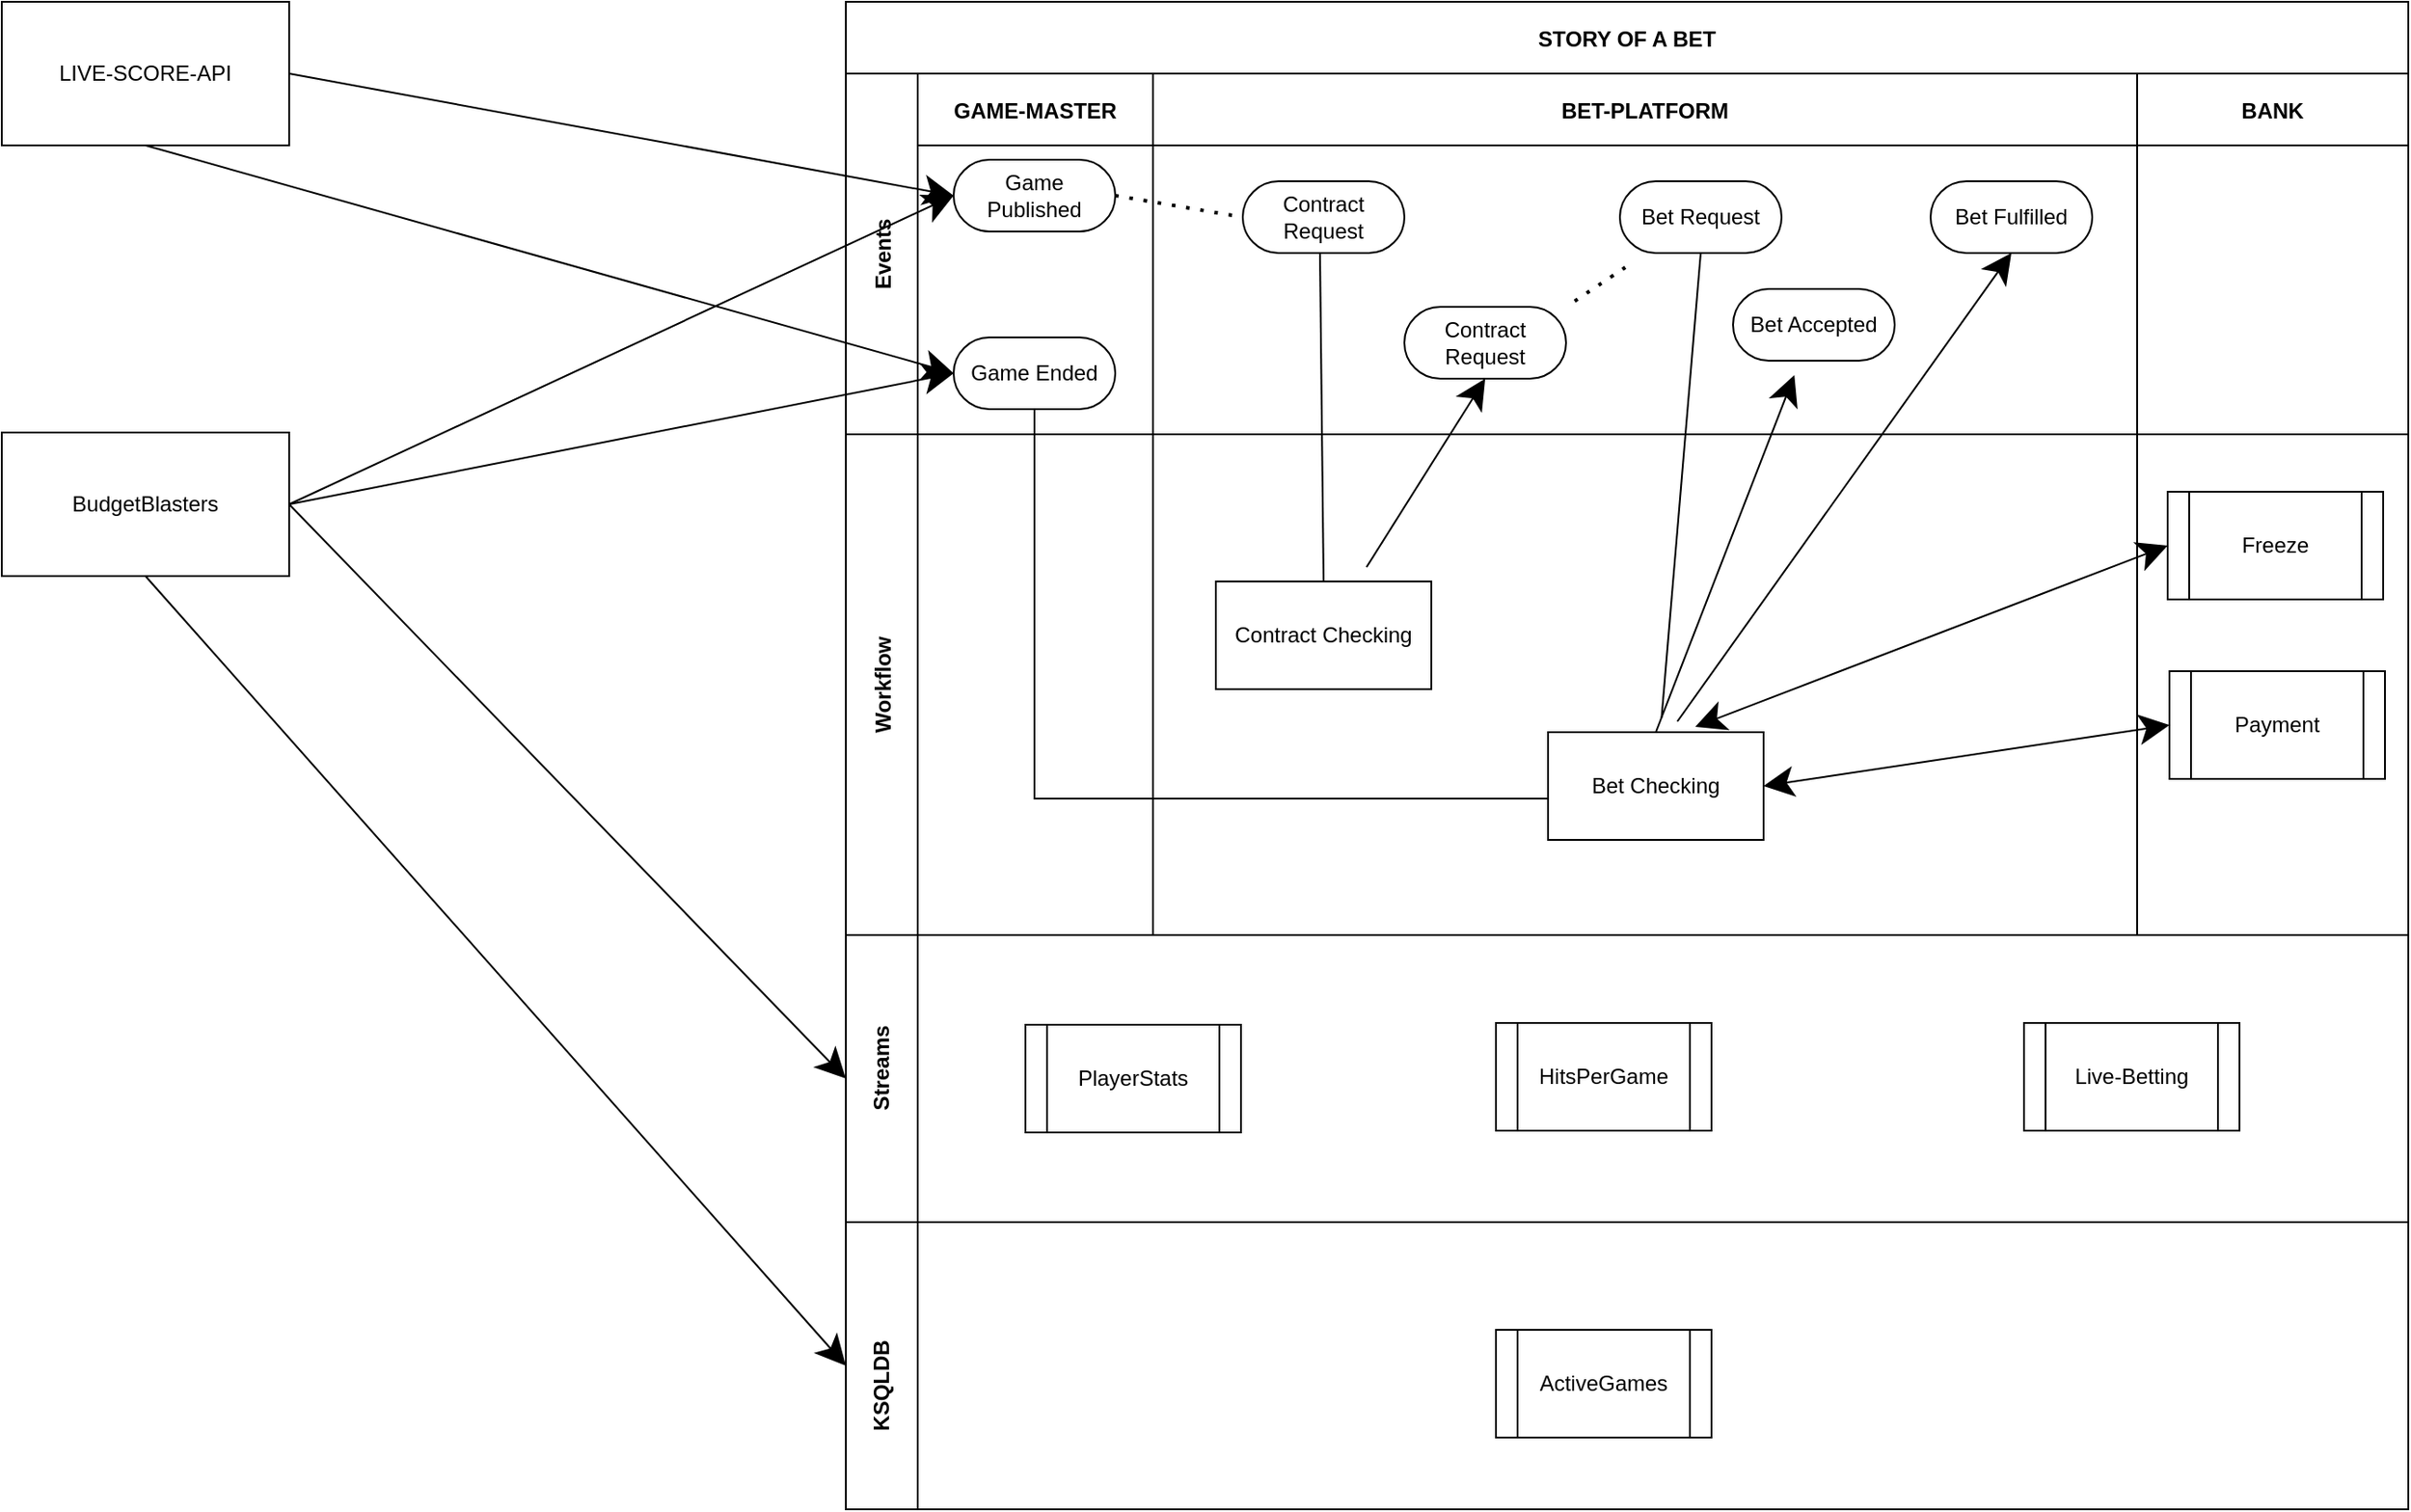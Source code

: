 <mxfile version="20.7.4" type="device"><diagram id="kgpKYQtTHZ0yAKxKKP6v" name="Page-1"><mxGraphModel dx="2219" dy="1156" grid="1" gridSize="10" guides="1" tooltips="1" connect="1" arrows="1" fold="1" page="1" pageScale="1" pageWidth="850" pageHeight="1100" math="0" shadow="0"><root><mxCell id="0"/><mxCell id="1" parent="0"/><mxCell id="L4QZCZcToh9G6PVx46gK-147" value="" style="rounded=0;whiteSpace=wrap;html=1;fillColor=none;" vertex="1" parent="1"><mxGeometry x="550" y="790" width="870" height="160" as="geometry"/></mxCell><mxCell id="3nuBFxr9cyL0pnOWT2aG-1" value="STORY OF A BET" style="shape=table;childLayout=tableLayout;startSize=40;collapsible=0;recursiveResize=0;expand=0;fillColor=none;fontStyle=1" parent="1" vertex="1"><mxGeometry x="550" y="110" width="870" height="520" as="geometry"/></mxCell><mxCell id="3nuBFxr9cyL0pnOWT2aG-3" value="Events" style="shape=tableRow;horizontal=0;swimlaneHead=0;swimlaneBody=0;top=0;left=0;bottom=0;right=0;fillColor=none;points=[[0,0.5],[1,0.5]];portConstraint=eastwest;startSize=40;collapsible=0;recursiveResize=0;expand=0;fontStyle=1;" parent="3nuBFxr9cyL0pnOWT2aG-1" vertex="1"><mxGeometry y="40" width="870" height="201" as="geometry"/></mxCell><mxCell id="3nuBFxr9cyL0pnOWT2aG-4" value="GAME-MASTER" style="swimlane;swimlaneHead=0;swimlaneBody=0;connectable=0;fillColor=none;startSize=40;collapsible=0;recursiveResize=0;expand=0;fontStyle=1;" parent="3nuBFxr9cyL0pnOWT2aG-3" vertex="1"><mxGeometry x="40" width="131" height="201" as="geometry"><mxRectangle width="131" height="201" as="alternateBounds"/></mxGeometry></mxCell><mxCell id="3nuBFxr9cyL0pnOWT2aG-6" value="Game Published" style="rounded=1;whiteSpace=wrap;html=1;arcSize=50;" parent="3nuBFxr9cyL0pnOWT2aG-4" vertex="1"><mxGeometry x="20" y="48" width="90" height="40" as="geometry"/></mxCell><mxCell id="VWkri93BbA92GHGWDnYk-19" value="Game Ended" style="rounded=1;whiteSpace=wrap;html=1;arcSize=50;" parent="3nuBFxr9cyL0pnOWT2aG-4" vertex="1"><mxGeometry x="20" y="147" width="90" height="40" as="geometry"/></mxCell><mxCell id="3nuBFxr9cyL0pnOWT2aG-8" value="BET-PLATFORM" style="swimlane;swimlaneHead=0;swimlaneBody=0;connectable=0;fillColor=none;startSize=40;collapsible=0;recursiveResize=0;expand=0;fontStyle=1;" parent="3nuBFxr9cyL0pnOWT2aG-3" vertex="1"><mxGeometry x="171" width="548" height="201" as="geometry"><mxRectangle width="548" height="201" as="alternateBounds"/></mxGeometry></mxCell><mxCell id="VWkri93BbA92GHGWDnYk-1" value="Contract Request" style="rounded=1;whiteSpace=wrap;html=1;arcSize=50;" parent="3nuBFxr9cyL0pnOWT2aG-8" vertex="1"><mxGeometry x="50" y="60" width="90" height="40" as="geometry"/></mxCell><mxCell id="VWkri93BbA92GHGWDnYk-2" value="Bet Request" style="rounded=1;whiteSpace=wrap;html=1;arcSize=50;" parent="3nuBFxr9cyL0pnOWT2aG-8" vertex="1"><mxGeometry x="260" y="60" width="90" height="40" as="geometry"/></mxCell><mxCell id="VWkri93BbA92GHGWDnYk-7" value="Contract Request" style="rounded=1;whiteSpace=wrap;html=1;arcSize=50;" parent="3nuBFxr9cyL0pnOWT2aG-8" vertex="1"><mxGeometry x="140" y="130" width="90" height="40" as="geometry"/></mxCell><mxCell id="VWkri93BbA92GHGWDnYk-11" value="" style="endArrow=none;dashed=1;html=1;dashPattern=1 3;strokeWidth=2;rounded=0;startSize=14;endSize=14;sourcePerimeterSpacing=8;targetPerimeterSpacing=8;curved=1;entryX=1;entryY=0;entryDx=0;entryDy=0;" parent="3nuBFxr9cyL0pnOWT2aG-8" source="VWkri93BbA92GHGWDnYk-2" target="VWkri93BbA92GHGWDnYk-7" edge="1"><mxGeometry width="50" height="50" relative="1" as="geometry"><mxPoint x="60" y="90" as="sourcePoint"/><mxPoint x="-2" y="90" as="targetPoint"/></mxGeometry></mxCell><mxCell id="VWkri93BbA92GHGWDnYk-17" value="Bet Accepted" style="rounded=1;whiteSpace=wrap;html=1;arcSize=50;" parent="3nuBFxr9cyL0pnOWT2aG-8" vertex="1"><mxGeometry x="323" y="120" width="90" height="40" as="geometry"/></mxCell><mxCell id="VWkri93BbA92GHGWDnYk-27" value="Bet Fulfilled" style="rounded=1;whiteSpace=wrap;html=1;arcSize=50;" parent="3nuBFxr9cyL0pnOWT2aG-8" vertex="1"><mxGeometry x="433" y="60" width="90" height="40" as="geometry"/></mxCell><mxCell id="VWkri93BbA92GHGWDnYk-30" value="" style="endArrow=none;html=1;rounded=0;startSize=14;endSize=14;sourcePerimeterSpacing=8;targetPerimeterSpacing=8;curved=1;exitX=0.5;exitY=0;exitDx=0;exitDy=0;" parent="3nuBFxr9cyL0pnOWT2aG-8" source="VWkri93BbA92GHGWDnYk-5" edge="1"><mxGeometry width="50" height="50" relative="1" as="geometry"><mxPoint x="43" y="150" as="sourcePoint"/><mxPoint x="93" y="100" as="targetPoint"/></mxGeometry></mxCell><mxCell id="3nuBFxr9cyL0pnOWT2aG-11" value="BANK" style="swimlane;swimlaneHead=0;swimlaneBody=0;connectable=0;fillColor=none;startSize=40;collapsible=0;recursiveResize=0;expand=0;fontStyle=1;" parent="3nuBFxr9cyL0pnOWT2aG-3" vertex="1"><mxGeometry x="719" width="151" height="201" as="geometry"><mxRectangle width="151" height="201" as="alternateBounds"/></mxGeometry></mxCell><mxCell id="L4QZCZcToh9G6PVx46gK-95" value="" style="endArrow=none;dashed=1;html=1;dashPattern=1 3;strokeWidth=2;rounded=0;startSize=14;endSize=14;sourcePerimeterSpacing=8;targetPerimeterSpacing=8;curved=1;entryX=0;entryY=0.5;entryDx=0;entryDy=0;exitX=1;exitY=0.5;exitDx=0;exitDy=0;" edge="1" parent="3nuBFxr9cyL0pnOWT2aG-3" source="3nuBFxr9cyL0pnOWT2aG-6" target="VWkri93BbA92GHGWDnYk-1"><mxGeometry width="50" height="50" relative="1" as="geometry"><mxPoint x="270" y="370" as="sourcePoint"/><mxPoint x="320" y="320" as="targetPoint"/></mxGeometry></mxCell><mxCell id="3nuBFxr9cyL0pnOWT2aG-15" value="Workflow" style="shape=tableRow;horizontal=0;swimlaneHead=0;swimlaneBody=0;top=0;left=0;bottom=0;right=0;fillColor=none;points=[[0,0.5],[1,0.5]];portConstraint=eastwest;startSize=40;collapsible=0;recursiveResize=0;expand=0;fontStyle=1;" parent="3nuBFxr9cyL0pnOWT2aG-1" vertex="1"><mxGeometry y="241" width="870" height="279" as="geometry"/></mxCell><mxCell id="3nuBFxr9cyL0pnOWT2aG-16" value="" style="swimlane;swimlaneHead=0;swimlaneBody=0;connectable=0;fillColor=none;startSize=0;collapsible=0;recursiveResize=0;expand=0;fontStyle=1;" parent="3nuBFxr9cyL0pnOWT2aG-15" vertex="1"><mxGeometry x="40" width="131" height="279" as="geometry"><mxRectangle width="131" height="279" as="alternateBounds"/></mxGeometry></mxCell><mxCell id="3nuBFxr9cyL0pnOWT2aG-18" value="" style="swimlane;swimlaneHead=0;swimlaneBody=0;connectable=0;fillColor=none;startSize=0;collapsible=0;recursiveResize=0;expand=0;fontStyle=1;" parent="3nuBFxr9cyL0pnOWT2aG-15" vertex="1"><mxGeometry x="171" width="548" height="279" as="geometry"><mxRectangle width="548" height="279" as="alternateBounds"/></mxGeometry></mxCell><mxCell id="VWkri93BbA92GHGWDnYk-5" value="Contract Checking" style="rounded=0;whiteSpace=wrap;html=1;" parent="3nuBFxr9cyL0pnOWT2aG-18" vertex="1"><mxGeometry x="35" y="82" width="120" height="60" as="geometry"/></mxCell><mxCell id="VWkri93BbA92GHGWDnYk-10" value="Bet Checking" style="rounded=0;whiteSpace=wrap;html=1;" parent="3nuBFxr9cyL0pnOWT2aG-18" vertex="1"><mxGeometry x="220" y="166" width="120" height="60" as="geometry"/></mxCell><mxCell id="3nuBFxr9cyL0pnOWT2aG-23" value="" style="swimlane;swimlaneHead=0;swimlaneBody=0;connectable=0;fillColor=none;startSize=0;collapsible=0;recursiveResize=0;expand=0;fontStyle=1;" parent="3nuBFxr9cyL0pnOWT2aG-15" vertex="1"><mxGeometry x="719" width="151" height="279" as="geometry"><mxRectangle width="151" height="279" as="alternateBounds"/></mxGeometry></mxCell><mxCell id="VWkri93BbA92GHGWDnYk-13" value="Freeze" style="shape=process;whiteSpace=wrap;html=1;backgroundOutline=1;" parent="3nuBFxr9cyL0pnOWT2aG-23" vertex="1"><mxGeometry x="17" y="32" width="120" height="60" as="geometry"/></mxCell><mxCell id="VWkri93BbA92GHGWDnYk-14" value="Payment" style="shape=process;whiteSpace=wrap;html=1;backgroundOutline=1;" parent="3nuBFxr9cyL0pnOWT2aG-23" vertex="1"><mxGeometry x="18" y="132" width="120" height="60" as="geometry"/></mxCell><mxCell id="VWkri93BbA92GHGWDnYk-16" value="" style="endArrow=classic;startArrow=classic;html=1;rounded=0;startSize=14;endSize=14;sourcePerimeterSpacing=8;targetPerimeterSpacing=8;curved=1;exitX=1;exitY=0.5;exitDx=0;exitDy=0;entryX=0;entryY=0.5;entryDx=0;entryDy=0;" parent="3nuBFxr9cyL0pnOWT2aG-15" source="VWkri93BbA92GHGWDnYk-10" target="VWkri93BbA92GHGWDnYk-14" edge="1"><mxGeometry width="50" height="50" relative="1" as="geometry"><mxPoint x="481.96" y="149" as="sourcePoint"/><mxPoint x="550" y="72" as="targetPoint"/></mxGeometry></mxCell><mxCell id="VWkri93BbA92GHGWDnYk-15" value="" style="endArrow=classic;startArrow=classic;html=1;rounded=0;startSize=14;endSize=14;sourcePerimeterSpacing=8;targetPerimeterSpacing=8;curved=1;exitX=0.683;exitY=-0.05;exitDx=0;exitDy=0;exitPerimeter=0;entryX=0;entryY=0.5;entryDx=0;entryDy=0;" parent="3nuBFxr9cyL0pnOWT2aG-15" source="VWkri93BbA92GHGWDnYk-10" target="VWkri93BbA92GHGWDnYk-13" edge="1"><mxGeometry width="50" height="50" relative="1" as="geometry"><mxPoint x="363" y="412" as="sourcePoint"/><mxPoint x="603" y="62" as="targetPoint"/></mxGeometry></mxCell><mxCell id="VWkri93BbA92GHGWDnYk-9" value="" style="endArrow=classic;html=1;rounded=0;startSize=14;endSize=14;sourcePerimeterSpacing=8;targetPerimeterSpacing=8;curved=1;entryX=0.5;entryY=1;entryDx=0;entryDy=0;" parent="3nuBFxr9cyL0pnOWT2aG-1" source="VWkri93BbA92GHGWDnYk-5" target="VWkri93BbA92GHGWDnYk-7" edge="1"><mxGeometry width="50" height="50" relative="1" as="geometry"><mxPoint x="333" y="300" as="sourcePoint"/><mxPoint x="338" y="312" as="targetPoint"/></mxGeometry></mxCell><mxCell id="VWkri93BbA92GHGWDnYk-31" value="" style="endArrow=none;html=1;rounded=0;startSize=14;endSize=14;sourcePerimeterSpacing=8;targetPerimeterSpacing=8;curved=1;entryX=0.5;entryY=1;entryDx=0;entryDy=0;" parent="3nuBFxr9cyL0pnOWT2aG-1" source="VWkri93BbA92GHGWDnYk-10" target="VWkri93BbA92GHGWDnYk-2" edge="1"><mxGeometry width="50" height="50" relative="1" as="geometry"><mxPoint x="363" y="650" as="sourcePoint"/><mxPoint x="413" y="600" as="targetPoint"/></mxGeometry></mxCell><mxCell id="VWkri93BbA92GHGWDnYk-32" value="" style="endArrow=none;html=1;rounded=0;startSize=14;endSize=14;sourcePerimeterSpacing=8;targetPerimeterSpacing=8;exitX=0.5;exitY=1;exitDx=0;exitDy=0;entryX=0;entryY=0.617;entryDx=0;entryDy=0;entryPerimeter=0;edgeStyle=orthogonalEdgeStyle;" parent="3nuBFxr9cyL0pnOWT2aG-1" source="VWkri93BbA92GHGWDnYk-19" target="VWkri93BbA92GHGWDnYk-10" edge="1"><mxGeometry width="50" height="50" relative="1" as="geometry"><mxPoint x="363" y="641" as="sourcePoint"/><mxPoint x="413" y="591" as="targetPoint"/></mxGeometry></mxCell><mxCell id="VWkri93BbA92GHGWDnYk-18" value="" style="endArrow=classic;html=1;rounded=0;startSize=14;endSize=14;sourcePerimeterSpacing=8;targetPerimeterSpacing=8;curved=1;exitX=0.5;exitY=0;exitDx=0;exitDy=0;" parent="3nuBFxr9cyL0pnOWT2aG-1" source="VWkri93BbA92GHGWDnYk-10" target="VWkri93BbA92GHGWDnYk-17" edge="1"><mxGeometry width="50" height="50" relative="1" as="geometry"><mxPoint x="473" y="351" as="sourcePoint"/><mxPoint x="413" y="581" as="targetPoint"/></mxGeometry></mxCell><mxCell id="VWkri93BbA92GHGWDnYk-33" value="" style="endArrow=classic;html=1;rounded=0;startSize=14;endSize=14;sourcePerimeterSpacing=8;targetPerimeterSpacing=8;curved=1;entryX=0.5;entryY=1;entryDx=0;entryDy=0;" parent="1" target="VWkri93BbA92GHGWDnYk-27" edge="1"><mxGeometry width="50" height="50" relative="1" as="geometry"><mxPoint x="1013" y="511" as="sourcePoint"/><mxPoint x="1087.097" y="328" as="targetPoint"/></mxGeometry></mxCell><mxCell id="L4QZCZcToh9G6PVx46gK-1" value="LIVE-SCORE-API" style="rounded=0;whiteSpace=wrap;html=1;" vertex="1" parent="1"><mxGeometry x="80" y="110" width="160" height="80" as="geometry"/></mxCell><mxCell id="L4QZCZcToh9G6PVx46gK-2" value="" style="endArrow=classic;html=1;rounded=0;startSize=14;endSize=14;sourcePerimeterSpacing=8;targetPerimeterSpacing=8;curved=1;exitX=1;exitY=0.5;exitDx=0;exitDy=0;entryX=0;entryY=0.5;entryDx=0;entryDy=0;" edge="1" parent="1" source="L4QZCZcToh9G6PVx46gK-1" target="3nuBFxr9cyL0pnOWT2aG-6"><mxGeometry width="50" height="50" relative="1" as="geometry"><mxPoint x="820" y="520" as="sourcePoint"/><mxPoint x="870" y="470" as="targetPoint"/></mxGeometry></mxCell><mxCell id="L4QZCZcToh9G6PVx46gK-90" value="BudgetBlasters" style="rounded=0;whiteSpace=wrap;html=1;" vertex="1" parent="1"><mxGeometry x="80" y="350" width="160" height="80" as="geometry"/></mxCell><mxCell id="L4QZCZcToh9G6PVx46gK-91" value="" style="endArrow=classic;html=1;rounded=0;startSize=14;endSize=14;sourcePerimeterSpacing=8;targetPerimeterSpacing=8;curved=1;exitX=0.5;exitY=1;exitDx=0;exitDy=0;entryX=0;entryY=0.5;entryDx=0;entryDy=0;" edge="1" parent="1" source="L4QZCZcToh9G6PVx46gK-1" target="VWkri93BbA92GHGWDnYk-19"><mxGeometry width="50" height="50" relative="1" as="geometry"><mxPoint x="250" y="160" as="sourcePoint"/><mxPoint x="620" y="240" as="targetPoint"/></mxGeometry></mxCell><mxCell id="L4QZCZcToh9G6PVx46gK-92" value="" style="endArrow=classic;html=1;rounded=0;startSize=14;endSize=14;sourcePerimeterSpacing=8;targetPerimeterSpacing=8;curved=1;exitX=1;exitY=0.5;exitDx=0;exitDy=0;entryX=0;entryY=0.5;entryDx=0;entryDy=0;" edge="1" parent="1" source="L4QZCZcToh9G6PVx46gK-90" target="3nuBFxr9cyL0pnOWT2aG-6"><mxGeometry width="50" height="50" relative="1" as="geometry"><mxPoint x="260" y="390" as="sourcePoint"/><mxPoint x="630" y="470" as="targetPoint"/></mxGeometry></mxCell><mxCell id="L4QZCZcToh9G6PVx46gK-93" value="" style="endArrow=classic;html=1;rounded=0;startSize=14;endSize=14;sourcePerimeterSpacing=8;targetPerimeterSpacing=8;curved=1;exitX=1;exitY=0.5;exitDx=0;exitDy=0;entryX=0;entryY=0.5;entryDx=0;entryDy=0;" edge="1" parent="1" source="L4QZCZcToh9G6PVx46gK-90" target="VWkri93BbA92GHGWDnYk-19"><mxGeometry width="50" height="50" relative="1" as="geometry"><mxPoint x="250" y="400" as="sourcePoint"/><mxPoint x="620" y="260" as="targetPoint"/></mxGeometry></mxCell><mxCell id="L4QZCZcToh9G6PVx46gK-140" value="" style="rounded=0;whiteSpace=wrap;html=1;fillColor=none;" vertex="1" parent="1"><mxGeometry x="550" y="630" width="870" height="160" as="geometry"/></mxCell><mxCell id="L4QZCZcToh9G6PVx46gK-141" value="" style="rounded=0;whiteSpace=wrap;html=1;fillColor=none;flipV=1;flipH=0.5;direction=west;" vertex="1" parent="1"><mxGeometry x="550" y="630" width="40" height="160" as="geometry"/></mxCell><mxCell id="L4QZCZcToh9G6PVx46gK-142" value="&lt;b&gt;Streams&lt;/b&gt;" style="text;strokeColor=none;fillColor=none;html=1;align=center;verticalAlign=middle;whiteSpace=wrap;rounded=0;rotation=-90;" vertex="1" parent="1"><mxGeometry x="540" y="689" width="60" height="30" as="geometry"/></mxCell><mxCell id="L4QZCZcToh9G6PVx46gK-143" value="PlayerStats" style="shape=process;whiteSpace=wrap;html=1;backgroundOutline=1;" vertex="1" parent="1"><mxGeometry x="650" y="680" width="120" height="60" as="geometry"/></mxCell><mxCell id="L4QZCZcToh9G6PVx46gK-144" value="HitsPerGame" style="shape=process;whiteSpace=wrap;html=1;backgroundOutline=1;" vertex="1" parent="1"><mxGeometry x="912" y="679" width="120" height="60" as="geometry"/></mxCell><mxCell id="L4QZCZcToh9G6PVx46gK-145" value="Live-Betting" style="shape=process;whiteSpace=wrap;html=1;backgroundOutline=1;" vertex="1" parent="1"><mxGeometry x="1206" y="679" width="120" height="60" as="geometry"/></mxCell><mxCell id="L4QZCZcToh9G6PVx46gK-148" value="" style="rounded=0;whiteSpace=wrap;html=1;fillColor=none;flipV=1;flipH=0.5;direction=west;" vertex="1" parent="1"><mxGeometry x="550" y="790" width="40" height="160" as="geometry"/></mxCell><mxCell id="L4QZCZcToh9G6PVx46gK-149" value="&lt;b&gt;KSQLDB&lt;/b&gt;" style="text;strokeColor=none;fillColor=none;html=1;align=center;verticalAlign=middle;whiteSpace=wrap;rounded=0;rotation=-90;" vertex="1" parent="1"><mxGeometry x="540" y="866" width="60" height="30" as="geometry"/></mxCell><mxCell id="L4QZCZcToh9G6PVx46gK-150" value="ActiveGames" style="shape=process;whiteSpace=wrap;html=1;backgroundOutline=1;" vertex="1" parent="1"><mxGeometry x="912" y="850" width="120" height="60" as="geometry"/></mxCell><mxCell id="L4QZCZcToh9G6PVx46gK-151" value="" style="endArrow=classic;html=1;rounded=0;startSize=14;endSize=14;sourcePerimeterSpacing=8;targetPerimeterSpacing=8;curved=1;exitX=1;exitY=0.5;exitDx=0;exitDy=0;entryX=1;entryY=0.5;entryDx=0;entryDy=0;" edge="1" parent="1" source="L4QZCZcToh9G6PVx46gK-90" target="L4QZCZcToh9G6PVx46gK-141"><mxGeometry width="50" height="50" relative="1" as="geometry"><mxPoint x="250.0" y="400" as="sourcePoint"/><mxPoint x="620" y="327" as="targetPoint"/></mxGeometry></mxCell><mxCell id="L4QZCZcToh9G6PVx46gK-152" value="" style="endArrow=classic;html=1;rounded=0;startSize=14;endSize=14;sourcePerimeterSpacing=8;targetPerimeterSpacing=8;curved=1;exitX=0.5;exitY=1;exitDx=0;exitDy=0;entryX=1;entryY=0.5;entryDx=0;entryDy=0;" edge="1" parent="1" source="L4QZCZcToh9G6PVx46gK-90" target="L4QZCZcToh9G6PVx46gK-148"><mxGeometry width="50" height="50" relative="1" as="geometry"><mxPoint x="250.0" y="400" as="sourcePoint"/><mxPoint x="560" y="745" as="targetPoint"/></mxGeometry></mxCell></root></mxGraphModel></diagram></mxfile>